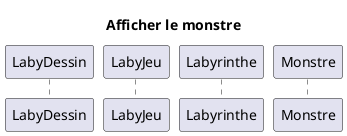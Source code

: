 @startuml
title Afficher le monstre
participant LabyDessin
participant LabyJeu
participant Labyrinthe
participant Monstre


@enduml